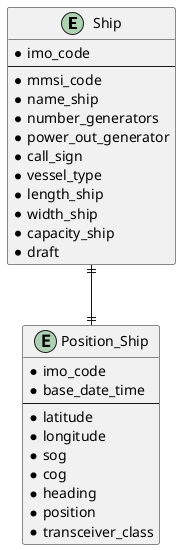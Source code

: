 @startuml

entity Ship {
* imo_code
--
* mmsi_code
* name_ship
* number_generators
* power_out_generator
* call_sign
* vessel_type
* length_ship
* width_ship
* capacity_ship
* draft
}

entity Position_Ship {
* imo_code
* base_date_time
--
* latitude
* longitude
* sog
* cog
* heading
* position
* transceiver_class
}

Ship ||--|| Position_Ship

@enduml